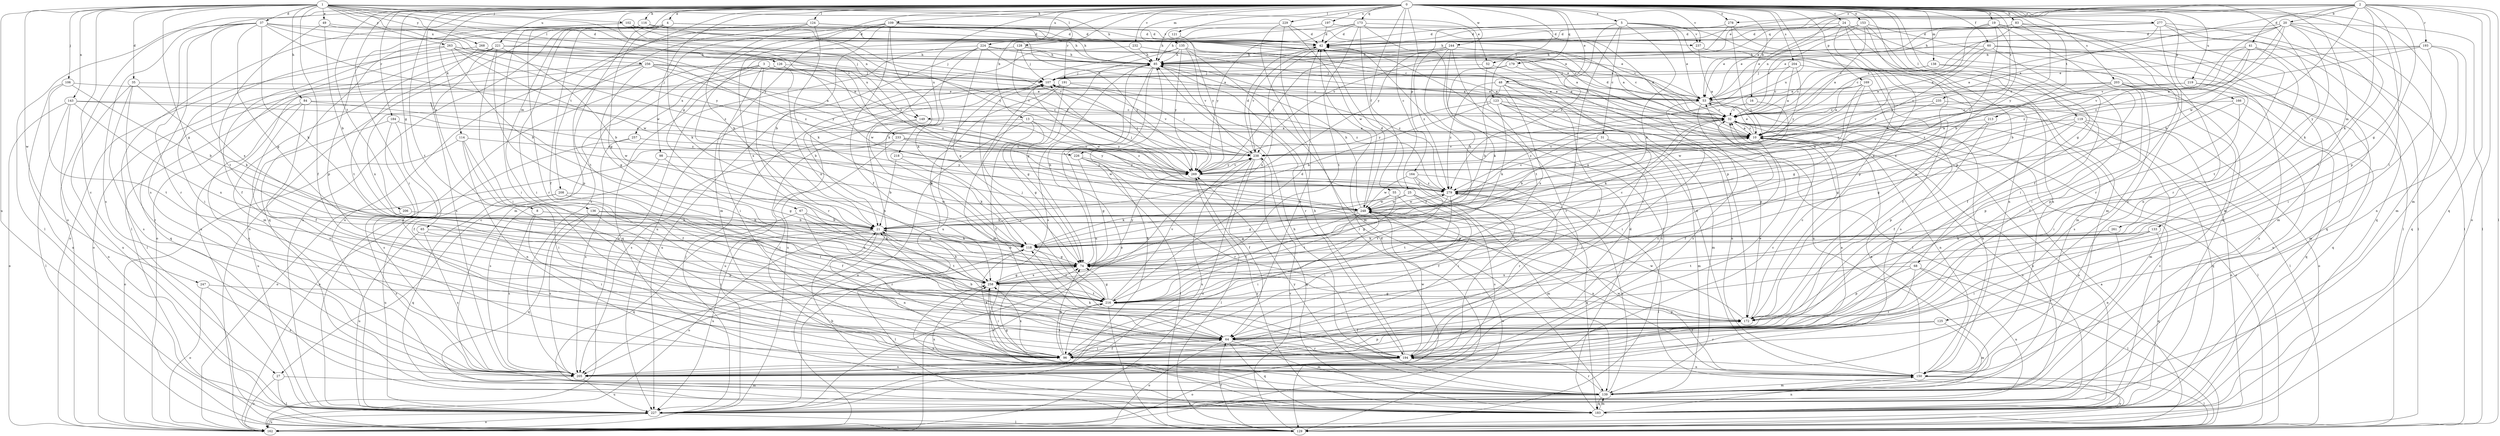 strict digraph  {
0;
1;
2;
3;
4;
5;
8;
10;
13;
16;
19;
20;
21;
24;
25;
27;
31;
32;
35;
37;
41;
42;
48;
49;
52;
53;
55;
60;
64;
65;
67;
68;
74;
83;
84;
85;
96;
98;
102;
106;
107;
109;
114;
116;
118;
119;
121;
123;
124;
125;
126;
128;
129;
133;
135;
136;
138;
139;
143;
149;
150;
153;
162;
164;
166;
169;
172;
173;
179;
183;
184;
191;
193;
194;
197;
203;
204;
205;
206;
208;
213;
216;
218;
219;
221;
224;
226;
227;
229;
232;
233;
235;
237;
238;
244;
247;
248;
256;
257;
258;
261;
263;
268;
269;
277;
278;
279;
0 -> 4  [label=a];
0 -> 5  [label=a];
0 -> 8  [label=a];
0 -> 13  [label=b];
0 -> 16  [label=b];
0 -> 19  [label=b];
0 -> 24  [label=c];
0 -> 25  [label=c];
0 -> 48  [label=e];
0 -> 55  [label=f];
0 -> 60  [label=f];
0 -> 65  [label=g];
0 -> 67  [label=g];
0 -> 68  [label=g];
0 -> 83  [label=h];
0 -> 96  [label=i];
0 -> 98  [label=j];
0 -> 109  [label=k];
0 -> 114  [label=k];
0 -> 116  [label=k];
0 -> 119  [label=l];
0 -> 121  [label=l];
0 -> 123  [label=l];
0 -> 124  [label=l];
0 -> 125  [label=l];
0 -> 133  [label=m];
0 -> 135  [label=m];
0 -> 136  [label=m];
0 -> 138  [label=m];
0 -> 139  [label=m];
0 -> 153  [label=o];
0 -> 162  [label=o];
0 -> 164  [label=p];
0 -> 166  [label=p];
0 -> 169  [label=p];
0 -> 172  [label=p];
0 -> 173  [label=q];
0 -> 179  [label=q];
0 -> 184  [label=r];
0 -> 191  [label=r];
0 -> 197  [label=s];
0 -> 203  [label=s];
0 -> 204  [label=s];
0 -> 205  [label=s];
0 -> 206  [label=t];
0 -> 208  [label=t];
0 -> 213  [label=t];
0 -> 216  [label=t];
0 -> 218  [label=u];
0 -> 219  [label=u];
0 -> 221  [label=u];
0 -> 224  [label=u];
0 -> 226  [label=u];
0 -> 229  [label=v];
0 -> 232  [label=v];
0 -> 233  [label=v];
0 -> 235  [label=v];
0 -> 237  [label=v];
0 -> 244  [label=w];
0 -> 261  [label=y];
0 -> 277  [label=z];
0 -> 278  [label=z];
1 -> 27  [label=c];
1 -> 35  [label=d];
1 -> 37  [label=d];
1 -> 49  [label=e];
1 -> 52  [label=e];
1 -> 64  [label=f];
1 -> 74  [label=g];
1 -> 84  [label=h];
1 -> 85  [label=h];
1 -> 102  [label=j];
1 -> 106  [label=j];
1 -> 126  [label=l];
1 -> 128  [label=l];
1 -> 143  [label=n];
1 -> 149  [label=n];
1 -> 226  [label=u];
1 -> 227  [label=u];
1 -> 247  [label=w];
1 -> 256  [label=x];
1 -> 263  [label=y];
1 -> 268  [label=y];
1 -> 269  [label=y];
2 -> 10  [label=a];
2 -> 20  [label=b];
2 -> 41  [label=d];
2 -> 52  [label=e];
2 -> 53  [label=e];
2 -> 74  [label=g];
2 -> 118  [label=k];
2 -> 129  [label=l];
2 -> 149  [label=n];
2 -> 162  [label=o];
2 -> 172  [label=p];
2 -> 179  [label=q];
2 -> 183  [label=q];
2 -> 193  [label=r];
2 -> 248  [label=w];
2 -> 278  [label=z];
3 -> 27  [label=c];
3 -> 96  [label=i];
3 -> 107  [label=j];
3 -> 149  [label=n];
3 -> 183  [label=q];
3 -> 194  [label=r];
3 -> 257  [label=x];
3 -> 258  [label=x];
4 -> 42  [label=d];
4 -> 64  [label=f];
4 -> 74  [label=g];
4 -> 96  [label=i];
4 -> 118  [label=k];
4 -> 162  [label=o];
4 -> 216  [label=t];
4 -> 227  [label=u];
4 -> 237  [label=v];
5 -> 31  [label=c];
5 -> 42  [label=d];
5 -> 53  [label=e];
5 -> 118  [label=k];
5 -> 150  [label=n];
5 -> 172  [label=p];
5 -> 216  [label=t];
5 -> 237  [label=v];
5 -> 269  [label=y];
5 -> 279  [label=z];
8 -> 21  [label=b];
8 -> 96  [label=i];
8 -> 205  [label=s];
8 -> 216  [label=t];
10 -> 32  [label=c];
10 -> 53  [label=e];
10 -> 64  [label=f];
10 -> 227  [label=u];
10 -> 238  [label=v];
13 -> 10  [label=a];
13 -> 64  [label=f];
13 -> 74  [label=g];
13 -> 162  [label=o];
13 -> 227  [label=u];
13 -> 269  [label=y];
16 -> 32  [label=c];
16 -> 248  [label=w];
19 -> 10  [label=a];
19 -> 21  [label=b];
19 -> 42  [label=d];
19 -> 64  [label=f];
19 -> 85  [label=h];
19 -> 129  [label=l];
19 -> 194  [label=r];
19 -> 279  [label=z];
20 -> 10  [label=a];
20 -> 21  [label=b];
20 -> 42  [label=d];
20 -> 53  [label=e];
20 -> 118  [label=k];
20 -> 129  [label=l];
20 -> 139  [label=m];
20 -> 216  [label=t];
20 -> 238  [label=v];
20 -> 279  [label=z];
21 -> 118  [label=k];
21 -> 150  [label=n];
21 -> 162  [label=o];
21 -> 216  [label=t];
21 -> 227  [label=u];
24 -> 42  [label=d];
24 -> 53  [label=e];
24 -> 139  [label=m];
24 -> 150  [label=n];
24 -> 172  [label=p];
24 -> 183  [label=q];
25 -> 64  [label=f];
25 -> 118  [label=k];
25 -> 139  [label=m];
25 -> 205  [label=s];
25 -> 248  [label=w];
27 -> 129  [label=l];
27 -> 139  [label=m];
27 -> 162  [label=o];
31 -> 21  [label=b];
31 -> 96  [label=i];
31 -> 139  [label=m];
31 -> 238  [label=v];
32 -> 10  [label=a];
32 -> 42  [label=d];
32 -> 85  [label=h];
32 -> 118  [label=k];
32 -> 129  [label=l];
32 -> 150  [label=n];
32 -> 227  [label=u];
32 -> 279  [label=z];
35 -> 53  [label=e];
35 -> 118  [label=k];
35 -> 194  [label=r];
35 -> 205  [label=s];
35 -> 227  [label=u];
37 -> 32  [label=c];
37 -> 42  [label=d];
37 -> 74  [label=g];
37 -> 118  [label=k];
37 -> 129  [label=l];
37 -> 194  [label=r];
37 -> 205  [label=s];
37 -> 248  [label=w];
37 -> 258  [label=x];
37 -> 269  [label=y];
41 -> 21  [label=b];
41 -> 85  [label=h];
41 -> 96  [label=i];
41 -> 216  [label=t];
41 -> 238  [label=v];
41 -> 279  [label=z];
42 -> 85  [label=h];
42 -> 238  [label=v];
42 -> 258  [label=x];
48 -> 21  [label=b];
48 -> 53  [label=e];
48 -> 64  [label=f];
48 -> 172  [label=p];
48 -> 258  [label=x];
48 -> 279  [label=z];
49 -> 21  [label=b];
49 -> 42  [label=d];
49 -> 53  [label=e];
49 -> 216  [label=t];
52 -> 107  [label=j];
52 -> 129  [label=l];
52 -> 194  [label=r];
53 -> 32  [label=c];
53 -> 96  [label=i];
53 -> 129  [label=l];
53 -> 150  [label=n];
53 -> 205  [label=s];
55 -> 74  [label=g];
55 -> 96  [label=i];
55 -> 216  [label=t];
55 -> 248  [label=w];
60 -> 32  [label=c];
60 -> 85  [label=h];
60 -> 96  [label=i];
60 -> 139  [label=m];
60 -> 183  [label=q];
60 -> 269  [label=y];
64 -> 21  [label=b];
64 -> 96  [label=i];
64 -> 139  [label=m];
64 -> 162  [label=o];
64 -> 183  [label=q];
64 -> 194  [label=r];
65 -> 118  [label=k];
65 -> 172  [label=p];
65 -> 205  [label=s];
65 -> 227  [label=u];
67 -> 21  [label=b];
67 -> 74  [label=g];
67 -> 183  [label=q];
67 -> 194  [label=r];
68 -> 129  [label=l];
68 -> 172  [label=p];
68 -> 194  [label=r];
68 -> 227  [label=u];
68 -> 258  [label=x];
74 -> 21  [label=b];
74 -> 32  [label=c];
74 -> 85  [label=h];
74 -> 258  [label=x];
74 -> 269  [label=y];
83 -> 32  [label=c];
83 -> 42  [label=d];
83 -> 53  [label=e];
83 -> 129  [label=l];
83 -> 194  [label=r];
83 -> 269  [label=y];
84 -> 32  [label=c];
84 -> 64  [label=f];
84 -> 150  [label=n];
84 -> 205  [label=s];
84 -> 279  [label=z];
85 -> 107  [label=j];
85 -> 162  [label=o];
85 -> 194  [label=r];
85 -> 205  [label=s];
85 -> 227  [label=u];
85 -> 279  [label=z];
96 -> 32  [label=c];
96 -> 64  [label=f];
96 -> 74  [label=g];
96 -> 118  [label=k];
96 -> 172  [label=p];
96 -> 216  [label=t];
96 -> 258  [label=x];
98 -> 74  [label=g];
98 -> 205  [label=s];
98 -> 269  [label=y];
102 -> 10  [label=a];
102 -> 42  [label=d];
102 -> 53  [label=e];
102 -> 85  [label=h];
102 -> 129  [label=l];
102 -> 172  [label=p];
102 -> 269  [label=y];
102 -> 279  [label=z];
106 -> 21  [label=b];
106 -> 53  [label=e];
106 -> 216  [label=t];
106 -> 227  [label=u];
107 -> 53  [label=e];
107 -> 85  [label=h];
107 -> 227  [label=u];
107 -> 238  [label=v];
107 -> 248  [label=w];
109 -> 10  [label=a];
109 -> 21  [label=b];
109 -> 42  [label=d];
109 -> 64  [label=f];
109 -> 85  [label=h];
109 -> 118  [label=k];
109 -> 139  [label=m];
109 -> 205  [label=s];
109 -> 258  [label=x];
114 -> 64  [label=f];
114 -> 96  [label=i];
114 -> 150  [label=n];
114 -> 162  [label=o];
114 -> 238  [label=v];
116 -> 32  [label=c];
116 -> 42  [label=d];
116 -> 96  [label=i];
116 -> 183  [label=q];
116 -> 194  [label=r];
116 -> 238  [label=v];
118 -> 74  [label=g];
118 -> 129  [label=l];
118 -> 216  [label=t];
119 -> 10  [label=a];
119 -> 64  [label=f];
119 -> 74  [label=g];
119 -> 139  [label=m];
119 -> 162  [label=o];
119 -> 183  [label=q];
121 -> 269  [label=y];
123 -> 21  [label=b];
123 -> 32  [label=c];
123 -> 118  [label=k];
123 -> 139  [label=m];
123 -> 150  [label=n];
123 -> 205  [label=s];
123 -> 269  [label=y];
124 -> 10  [label=a];
124 -> 21  [label=b];
124 -> 42  [label=d];
124 -> 118  [label=k];
124 -> 139  [label=m];
124 -> 227  [label=u];
125 -> 64  [label=f];
125 -> 139  [label=m];
125 -> 194  [label=r];
126 -> 107  [label=j];
126 -> 129  [label=l];
126 -> 248  [label=w];
126 -> 279  [label=z];
128 -> 53  [label=e];
128 -> 85  [label=h];
128 -> 107  [label=j];
128 -> 118  [label=k];
128 -> 269  [label=y];
129 -> 32  [label=c];
129 -> 64  [label=f];
129 -> 238  [label=v];
129 -> 248  [label=w];
133 -> 96  [label=i];
133 -> 118  [label=k];
133 -> 183  [label=q];
133 -> 216  [label=t];
135 -> 10  [label=a];
135 -> 74  [label=g];
135 -> 85  [label=h];
135 -> 139  [label=m];
135 -> 227  [label=u];
135 -> 238  [label=v];
135 -> 269  [label=y];
136 -> 21  [label=b];
136 -> 96  [label=i];
136 -> 183  [label=q];
136 -> 205  [label=s];
136 -> 258  [label=x];
138 -> 32  [label=c];
138 -> 64  [label=f];
138 -> 107  [label=j];
138 -> 227  [label=u];
139 -> 74  [label=g];
139 -> 85  [label=h];
139 -> 183  [label=q];
139 -> 194  [label=r];
139 -> 227  [label=u];
139 -> 258  [label=x];
139 -> 269  [label=y];
139 -> 279  [label=z];
143 -> 32  [label=c];
143 -> 129  [label=l];
143 -> 162  [label=o];
143 -> 227  [label=u];
143 -> 248  [label=w];
143 -> 258  [label=x];
149 -> 10  [label=a];
149 -> 118  [label=k];
149 -> 205  [label=s];
149 -> 279  [label=z];
150 -> 10  [label=a];
150 -> 42  [label=d];
150 -> 129  [label=l];
150 -> 139  [label=m];
150 -> 162  [label=o];
150 -> 248  [label=w];
150 -> 258  [label=x];
153 -> 10  [label=a];
153 -> 32  [label=c];
153 -> 42  [label=d];
153 -> 53  [label=e];
153 -> 96  [label=i];
153 -> 139  [label=m];
153 -> 258  [label=x];
162 -> 10  [label=a];
162 -> 42  [label=d];
162 -> 107  [label=j];
162 -> 227  [label=u];
164 -> 96  [label=i];
164 -> 194  [label=r];
164 -> 216  [label=t];
164 -> 248  [label=w];
164 -> 279  [label=z];
166 -> 32  [label=c];
166 -> 96  [label=i];
166 -> 172  [label=p];
166 -> 183  [label=q];
169 -> 10  [label=a];
169 -> 53  [label=e];
169 -> 74  [label=g];
169 -> 205  [label=s];
169 -> 248  [label=w];
172 -> 32  [label=c];
172 -> 64  [label=f];
172 -> 74  [label=g];
172 -> 248  [label=w];
173 -> 10  [label=a];
173 -> 42  [label=d];
173 -> 85  [label=h];
173 -> 129  [label=l];
173 -> 172  [label=p];
173 -> 205  [label=s];
173 -> 216  [label=t];
173 -> 269  [label=y];
179 -> 107  [label=j];
179 -> 118  [label=k];
179 -> 227  [label=u];
183 -> 10  [label=a];
183 -> 21  [label=b];
183 -> 32  [label=c];
183 -> 42  [label=d];
183 -> 139  [label=m];
183 -> 150  [label=n];
183 -> 258  [label=x];
183 -> 269  [label=y];
184 -> 10  [label=a];
184 -> 64  [label=f];
184 -> 205  [label=s];
184 -> 227  [label=u];
191 -> 21  [label=b];
191 -> 53  [label=e];
191 -> 74  [label=g];
191 -> 139  [label=m];
191 -> 227  [label=u];
191 -> 258  [label=x];
191 -> 279  [label=z];
193 -> 10  [label=a];
193 -> 53  [label=e];
193 -> 85  [label=h];
193 -> 150  [label=n];
193 -> 183  [label=q];
193 -> 194  [label=r];
194 -> 10  [label=a];
194 -> 85  [label=h];
194 -> 107  [label=j];
194 -> 118  [label=k];
194 -> 150  [label=n];
194 -> 162  [label=o];
194 -> 205  [label=s];
194 -> 248  [label=w];
197 -> 32  [label=c];
197 -> 42  [label=d];
197 -> 227  [label=u];
203 -> 32  [label=c];
203 -> 53  [label=e];
203 -> 64  [label=f];
203 -> 183  [label=q];
203 -> 205  [label=s];
203 -> 227  [label=u];
203 -> 279  [label=z];
204 -> 10  [label=a];
204 -> 32  [label=c];
204 -> 64  [label=f];
204 -> 107  [label=j];
204 -> 269  [label=y];
205 -> 32  [label=c];
205 -> 53  [label=e];
205 -> 227  [label=u];
206 -> 21  [label=b];
206 -> 205  [label=s];
208 -> 64  [label=f];
208 -> 183  [label=q];
208 -> 227  [label=u];
208 -> 248  [label=w];
213 -> 10  [label=a];
213 -> 74  [label=g];
213 -> 172  [label=p];
216 -> 42  [label=d];
216 -> 74  [label=g];
216 -> 96  [label=i];
216 -> 107  [label=j];
216 -> 129  [label=l];
216 -> 172  [label=p];
216 -> 238  [label=v];
218 -> 21  [label=b];
218 -> 118  [label=k];
218 -> 269  [label=y];
219 -> 53  [label=e];
219 -> 139  [label=m];
219 -> 172  [label=p];
219 -> 238  [label=v];
221 -> 21  [label=b];
221 -> 53  [label=e];
221 -> 85  [label=h];
221 -> 96  [label=i];
221 -> 139  [label=m];
221 -> 162  [label=o];
221 -> 172  [label=p];
221 -> 205  [label=s];
221 -> 227  [label=u];
221 -> 238  [label=v];
224 -> 10  [label=a];
224 -> 74  [label=g];
224 -> 85  [label=h];
224 -> 118  [label=k];
224 -> 162  [label=o];
224 -> 227  [label=u];
224 -> 269  [label=y];
226 -> 74  [label=g];
226 -> 129  [label=l];
226 -> 172  [label=p];
226 -> 194  [label=r];
226 -> 269  [label=y];
227 -> 85  [label=h];
227 -> 129  [label=l];
227 -> 162  [label=o];
229 -> 42  [label=d];
229 -> 85  [label=h];
229 -> 129  [label=l];
229 -> 205  [label=s];
229 -> 248  [label=w];
232 -> 10  [label=a];
232 -> 85  [label=h];
232 -> 205  [label=s];
233 -> 96  [label=i];
233 -> 162  [label=o];
233 -> 238  [label=v];
233 -> 248  [label=w];
233 -> 269  [label=y];
235 -> 32  [label=c];
235 -> 162  [label=o];
235 -> 269  [label=y];
237 -> 10  [label=a];
237 -> 139  [label=m];
238 -> 42  [label=d];
238 -> 64  [label=f];
238 -> 107  [label=j];
238 -> 162  [label=o];
238 -> 183  [label=q];
238 -> 227  [label=u];
238 -> 269  [label=y];
244 -> 32  [label=c];
244 -> 85  [label=h];
244 -> 118  [label=k];
244 -> 194  [label=r];
244 -> 216  [label=t];
244 -> 269  [label=y];
244 -> 279  [label=z];
247 -> 162  [label=o];
247 -> 205  [label=s];
247 -> 216  [label=t];
248 -> 21  [label=b];
248 -> 32  [label=c];
248 -> 42  [label=d];
248 -> 74  [label=g];
248 -> 85  [label=h];
248 -> 96  [label=i];
248 -> 150  [label=n];
248 -> 216  [label=t];
248 -> 279  [label=z];
256 -> 10  [label=a];
256 -> 32  [label=c];
256 -> 53  [label=e];
256 -> 74  [label=g];
256 -> 107  [label=j];
256 -> 162  [label=o];
256 -> 183  [label=q];
256 -> 258  [label=x];
256 -> 269  [label=y];
257 -> 162  [label=o];
257 -> 205  [label=s];
257 -> 238  [label=v];
258 -> 21  [label=b];
258 -> 74  [label=g];
258 -> 96  [label=i];
258 -> 216  [label=t];
261 -> 118  [label=k];
261 -> 150  [label=n];
263 -> 21  [label=b];
263 -> 64  [label=f];
263 -> 85  [label=h];
263 -> 96  [label=i];
263 -> 107  [label=j];
263 -> 248  [label=w];
263 -> 279  [label=z];
268 -> 85  [label=h];
268 -> 107  [label=j];
268 -> 162  [label=o];
268 -> 216  [label=t];
268 -> 279  [label=z];
269 -> 107  [label=j];
269 -> 129  [label=l];
269 -> 238  [label=v];
269 -> 279  [label=z];
277 -> 32  [label=c];
277 -> 42  [label=d];
277 -> 85  [label=h];
277 -> 129  [label=l];
277 -> 150  [label=n];
277 -> 183  [label=q];
277 -> 205  [label=s];
278 -> 42  [label=d];
278 -> 238  [label=v];
278 -> 258  [label=x];
278 -> 279  [label=z];
279 -> 10  [label=a];
279 -> 74  [label=g];
279 -> 107  [label=j];
279 -> 129  [label=l];
279 -> 183  [label=q];
279 -> 216  [label=t];
279 -> 248  [label=w];
}
